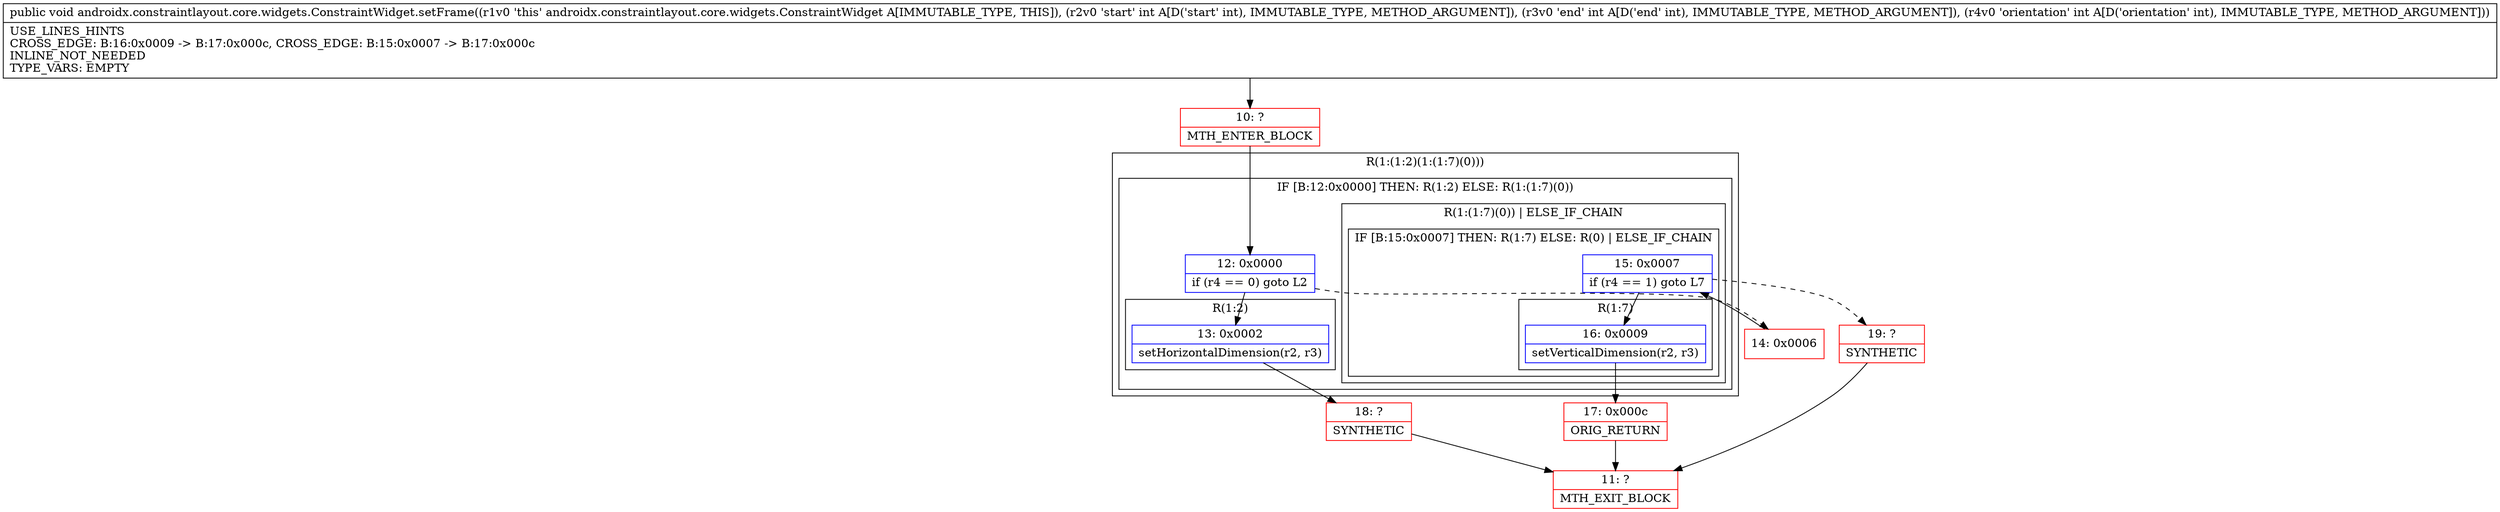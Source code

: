 digraph "CFG forandroidx.constraintlayout.core.widgets.ConstraintWidget.setFrame(III)V" {
subgraph cluster_Region_1638015203 {
label = "R(1:(1:2)(1:(1:7)(0)))";
node [shape=record,color=blue];
subgraph cluster_IfRegion_714312734 {
label = "IF [B:12:0x0000] THEN: R(1:2) ELSE: R(1:(1:7)(0))";
node [shape=record,color=blue];
Node_12 [shape=record,label="{12\:\ 0x0000|if (r4 == 0) goto L2\l}"];
subgraph cluster_Region_894516679 {
label = "R(1:2)";
node [shape=record,color=blue];
Node_13 [shape=record,label="{13\:\ 0x0002|setHorizontalDimension(r2, r3)\l}"];
}
subgraph cluster_Region_659990805 {
label = "R(1:(1:7)(0)) | ELSE_IF_CHAIN\l";
node [shape=record,color=blue];
subgraph cluster_IfRegion_1468215332 {
label = "IF [B:15:0x0007] THEN: R(1:7) ELSE: R(0) | ELSE_IF_CHAIN\l";
node [shape=record,color=blue];
Node_15 [shape=record,label="{15\:\ 0x0007|if (r4 == 1) goto L7\l}"];
subgraph cluster_Region_1632023990 {
label = "R(1:7)";
node [shape=record,color=blue];
Node_16 [shape=record,label="{16\:\ 0x0009|setVerticalDimension(r2, r3)\l}"];
}
subgraph cluster_Region_1573192540 {
label = "R(0)";
node [shape=record,color=blue];
}
}
}
}
}
Node_10 [shape=record,color=red,label="{10\:\ ?|MTH_ENTER_BLOCK\l}"];
Node_18 [shape=record,color=red,label="{18\:\ ?|SYNTHETIC\l}"];
Node_11 [shape=record,color=red,label="{11\:\ ?|MTH_EXIT_BLOCK\l}"];
Node_14 [shape=record,color=red,label="{14\:\ 0x0006}"];
Node_17 [shape=record,color=red,label="{17\:\ 0x000c|ORIG_RETURN\l}"];
Node_19 [shape=record,color=red,label="{19\:\ ?|SYNTHETIC\l}"];
MethodNode[shape=record,label="{public void androidx.constraintlayout.core.widgets.ConstraintWidget.setFrame((r1v0 'this' androidx.constraintlayout.core.widgets.ConstraintWidget A[IMMUTABLE_TYPE, THIS]), (r2v0 'start' int A[D('start' int), IMMUTABLE_TYPE, METHOD_ARGUMENT]), (r3v0 'end' int A[D('end' int), IMMUTABLE_TYPE, METHOD_ARGUMENT]), (r4v0 'orientation' int A[D('orientation' int), IMMUTABLE_TYPE, METHOD_ARGUMENT]))  | USE_LINES_HINTS\lCROSS_EDGE: B:16:0x0009 \-\> B:17:0x000c, CROSS_EDGE: B:15:0x0007 \-\> B:17:0x000c\lINLINE_NOT_NEEDED\lTYPE_VARS: EMPTY\l}"];
MethodNode -> Node_10;Node_12 -> Node_13;
Node_12 -> Node_14[style=dashed];
Node_13 -> Node_18;
Node_15 -> Node_16;
Node_15 -> Node_19[style=dashed];
Node_16 -> Node_17;
Node_10 -> Node_12;
Node_18 -> Node_11;
Node_14 -> Node_15;
Node_17 -> Node_11;
Node_19 -> Node_11;
}

